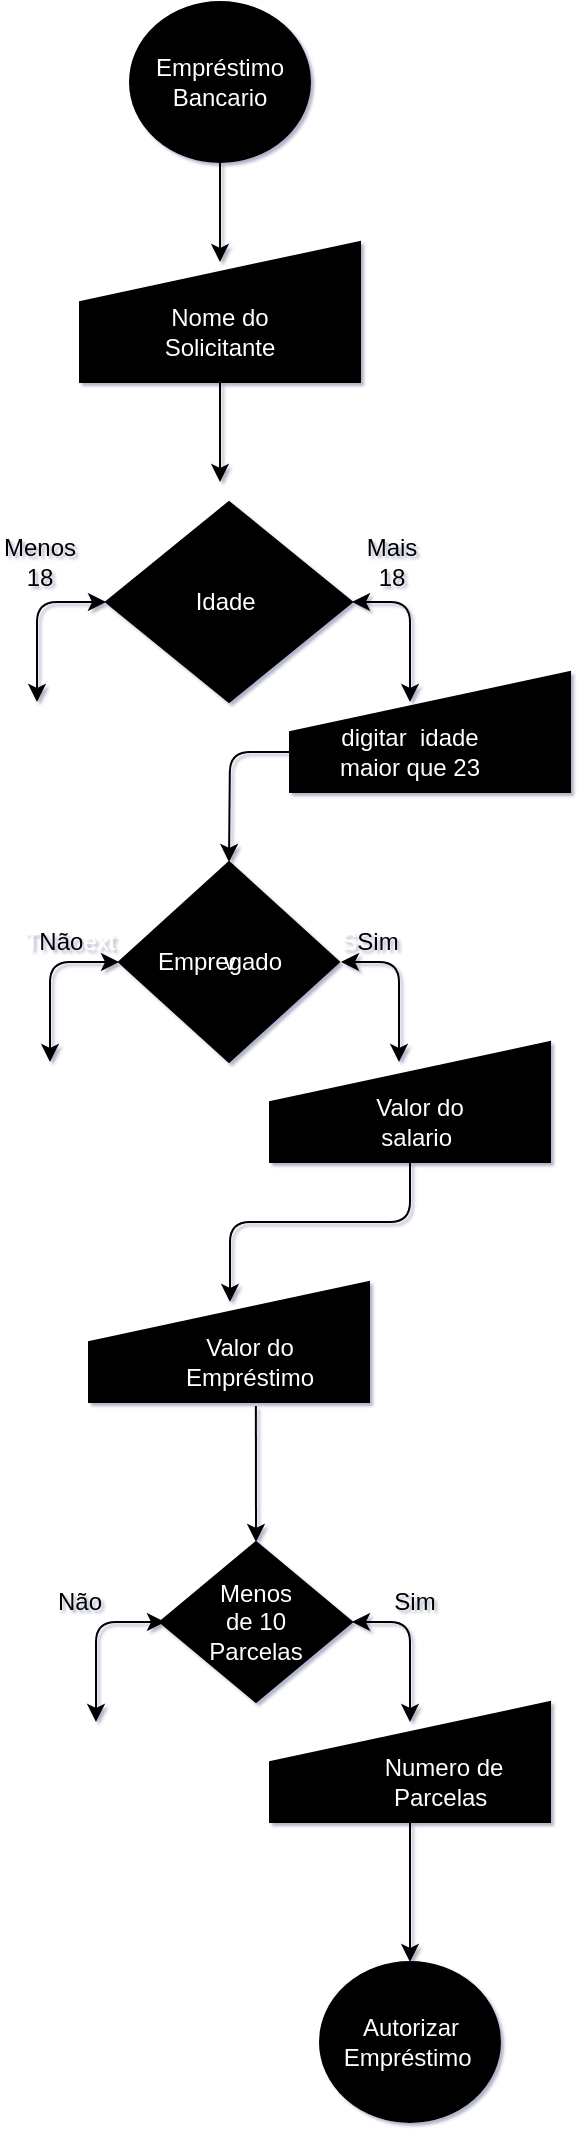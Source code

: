 <mxfile type="github" version="12.2.0" pages="1"><diagram id="C8saeBddi8f8nhekoy29" name="Page-1"><mxGraphModel grid="1" dx="1681" dy="466" gridSize="10" guides="1" tooltips="1" connect="1" arrows="1" fold="1" page="1" pageScale="1" pageWidth="827" pageHeight="1169" math="0" shadow="1" background="#ffffff"><root><mxCell id="0"/><mxCell id="1" parent="0"/><mxCell id="k-j3QznEZhjQdvNqo4hy-1" value="&lt;span style=&quot;display: inline ; float: none ; background-color: rgb(248 , 249 , 250) ; color: rgb(0 , 0 , 0) ; font-family: &amp;#34;helvetica&amp;#34; , &amp;#34;arial&amp;#34; , sans-serif ; font-size: 0px ; font-style: normal ; font-variant: normal ; font-weight: 400 ; letter-spacing: normal ; text-align: left ; text-decoration: none ; text-indent: 0px ; text-transform: none ; white-space: nowrap ; word-spacing: 0px&quot;&gt;%3CmxGraphModel%3E%3Croot%3E%3CmxCell%20id%3D%220%22%2F%3E%3CmxCell%20id%3D%221%22%20parent%3D%220%22%2F%3E%3CmxCell%20id%3D%222%22%20value%3D%22%22%20parent%3D%221%22%20vertex%3D%221%22%20style%3D%22shape%3DmanualInput%3BwhiteSpace%3Dwrap%3Bhtml%3D1%3BfillColor%3D%23000000%3B%22%3E%3CmxGeometry%20as%3D%22geometry%22%20height%3D%2260%22%20width%3D%22140%22%20y%3D%22660%22%20x%3D%22-0.5%22%2F%3E%3C%2FmxCell%3E%3C%2Froot%3E%3C%2FmxGraphModel%3E&lt;/span&gt;" parent="1" vertex="1" style="ellipse;whiteSpace=wrap;html=1;fillColor=#000000;"><mxGeometry as="geometry" height="80" width="90" y="20" x="20"/></mxCell><mxCell id="k-j3QznEZhjQdvNqo4hy-2" value="" parent="1" style="endArrow=classic;html=1;exitX=0.5;exitY=1;exitDx=0;exitDy=0;" source="k-j3QznEZhjQdvNqo4hy-1" edge="1"><mxGeometry as="geometry" height="50" width="50" relative="1"><mxPoint as="sourcePoint" y="170" x="20"/><mxPoint as="targetPoint" y="150" x="65"/><Array as="points"><mxPoint y="120" x="65"/></Array></mxGeometry></mxCell><mxCell id="k-j3QznEZhjQdvNqo4hy-3" value="&lt;font color=&quot;#ffffff&quot;&gt;Empréstimo Bancario&lt;/font&gt;" parent="1" vertex="1" style="text;html=1;strokeColor=none;fillColor=none;align=center;verticalAlign=middle;whiteSpace=wrap;rounded=0;"><mxGeometry as="geometry" height="20" width="40" y="50" x="45"/></mxCell><mxCell id="k-j3QznEZhjQdvNqo4hy-5" value="" parent="1" vertex="1" style="shape=manualInput;whiteSpace=wrap;html=1;fillColor=#000000;"><mxGeometry as="geometry" height="70" width="140" y="140" x="-5"/></mxCell><mxCell id="k-j3QznEZhjQdvNqo4hy-7" value="Nome do Solicitante" parent="1" vertex="1" style="text;html=1;strokeColor=none;fillColor=none;align=center;verticalAlign=middle;whiteSpace=wrap;rounded=0;fontColor=#FFFFFF;"><mxGeometry as="geometry" height="20" width="40" y="175" x="45"/></mxCell><mxCell id="k-j3QznEZhjQdvNqo4hy-8" value="" parent="1" style="endArrow=classic;html=1;fontColor=#FFFFFF;exitX=0.5;exitY=1;exitDx=0;exitDy=0;" source="k-j3QznEZhjQdvNqo4hy-5" edge="1"><mxGeometry as="geometry" height="50" width="50" relative="1"><mxPoint as="sourcePoint" y="280"/><mxPoint as="targetPoint" y="260" x="65"/></mxGeometry></mxCell><mxCell id="k-j3QznEZhjQdvNqo4hy-9" value="Idade&amp;nbsp;" parent="1" vertex="1" style="rhombus;whiteSpace=wrap;html=1;fillColor=#000000;fontColor=#FFFFFF;"><mxGeometry as="geometry" height="100" width="123" y="270" x="8"/></mxCell><mxCell id="k-j3QznEZhjQdvNqo4hy-11" value="" parent="1" style="endArrow=classic;startArrow=classic;html=1;fontColor=#FFFFFF;entryX=1;entryY=0.5;entryDx=0;entryDy=0;" target="k-j3QznEZhjQdvNqo4hy-9" edge="1"><mxGeometry as="geometry" height="50" width="50" relative="1"><mxPoint as="sourcePoint" y="370" x="160"/><mxPoint as="targetPoint" y="310" x="200"/><Array as="points"><mxPoint y="320" x="160"/></Array></mxGeometry></mxCell><mxCell id="k-j3QznEZhjQdvNqo4hy-12" value="&lt;font color=&quot;#000000&quot;&gt;Menos 18&lt;/font&gt;" parent="1" vertex="1" style="text;html=1;strokeColor=none;fillColor=none;align=center;verticalAlign=middle;whiteSpace=wrap;rounded=0;fontColor=#FFFFFF;"><mxGeometry as="geometry" height="20" width="40" y="290" x="-45"/></mxCell><mxCell id="k-j3QznEZhjQdvNqo4hy-13" value="Mais 18" parent="1" vertex="1" style="text;html=1;strokeColor=none;fillColor=none;align=center;verticalAlign=middle;whiteSpace=wrap;rounded=0;fontColor=#000000;"><mxGeometry as="geometry" height="20" width="40" y="290" x="131"/></mxCell><mxCell id="k-j3QznEZhjQdvNqo4hy-15" value="27" parent="1" vertex="1" style="text;html=1;strokeColor=none;fillColor=none;align=center;verticalAlign=middle;whiteSpace=wrap;rounded=0;fontColor=#FFFFFF;"><mxGeometry as="geometry" height="20" width="40" y="385" x="140"/></mxCell><mxCell id="k-j3QznEZhjQdvNqo4hy-16" value="v&lt;span style=&quot;display: inline ; float: none ; background-color: rgb(248 , 249 , 250) ; color: rgb(0 , 0 , 0) ; font-family: &amp;#34;helvetica&amp;#34; , &amp;#34;arial&amp;#34; , sans-serif ; font-size: 0px ; font-style: normal ; font-variant: normal ; font-weight: 400 ; letter-spacing: normal ; text-align: left ; text-decoration: none ; text-indent: 0px ; text-transform: none ; white-space: nowrap ; word-spacing: 0px&quot;&gt;%3CmxGraphModel%3E%3Croot%3E%3CmxCell%20id%3D%220%22%2F%3E%3CmxCell%20id%3D%221%22%20parent%3D%220%22%2F%3E%3CmxCell%20id%3D%222%22%20value%3D%22%22%20parent%3D%221%22%20vertex%3D%221%22%20style%3D%22rhombus%3BwhiteSpace%3Dwrap%3Bhtml%3D1%3BfillColor%3D%23000000%3BfontColor%3D%23FFFFFF%3B%22%3E%3CmxGeometry%20as%3D%22geometry%22%20height%3D%22100%22%20width%3D%22110%22%20y%3D%22450%22%20x%3D%2214.5%22%2F%3E%3C%2FmxCell%3E%3C%2Froot%3E%3C%2FmxGraphModel%3E&lt;/span&gt;" parent="1" vertex="1" style="rhombus;whiteSpace=wrap;html=1;fillColor=#000000;fontColor=#FFFFFF;"><mxGeometry as="geometry" height="100" width="110" y="450" x="14.5"/></mxCell><mxCell id="k-j3QznEZhjQdvNqo4hy-17" value="" parent="1" style="endArrow=classic;html=1;fontColor=#FFFFFF;entryX=0.5;entryY=0;entryDx=0;entryDy=0;exitX=0;exitY=0.5;exitDx=0;exitDy=0;" target="k-j3QznEZhjQdvNqo4hy-16" edge="1"><mxGeometry as="geometry" height="50" width="50" relative="1"><mxPoint as="sourcePoint" y="395" x="100"/><mxPoint as="targetPoint" y="570"/><Array as="points"><mxPoint y="395" x="70"/></Array></mxGeometry></mxCell><mxCell id="k-j3QznEZhjQdvNqo4hy-18" value="Empregado" parent="1" vertex="1" style="text;html=1;strokeColor=none;fillColor=none;align=center;verticalAlign=middle;whiteSpace=wrap;rounded=0;fontColor=#FFFFFF;"><mxGeometry as="geometry" height="20" width="40" y="490" x="45"/></mxCell><mxCell id="k-j3QznEZhjQdvNqo4hy-19" value="" parent="1" style="endArrow=classic;startArrow=classic;html=1;fontColor=#FFFFFF;entryX=1;entryY=0.5;entryDx=0;entryDy=0;" edge="1"><mxGeometry as="geometry" height="50" width="50" relative="1"><mxPoint as="sourcePoint" y="550" x="154.5"/><mxPoint as="targetPoint" y="500" x="125.5"/><Array as="points"><mxPoint y="500" x="154.5"/></Array></mxGeometry></mxCell><mxCell id="k-j3QznEZhjQdvNqo4hy-20" value="" parent="1" style="endArrow=classic;startArrow=classic;html=1;fontColor=#FFFFFF;entryX=0;entryY=0.5;entryDx=0;entryDy=0;" edge="1"><mxGeometry as="geometry" height="50" width="50" relative="1"><mxPoint as="sourcePoint" y="550" x="-20"/><mxPoint as="targetPoint" y="500" x="14.5"/><Array as="points"><mxPoint y="500" x="-20"/></Array></mxGeometry></mxCell><mxCell id="k-j3QznEZhjQdvNqo4hy-21" value="" parent="1" style="endArrow=classic;startArrow=classic;html=1;fontColor=#FFFFFF;entryX=0;entryY=0.5;entryDx=0;entryDy=0;" edge="1"><mxGeometry as="geometry" height="50" width="50" relative="1"><mxPoint as="sourcePoint" y="370" x="-26.5"/><mxPoint as="targetPoint" y="320" x="8"/><Array as="points"><mxPoint y="320" x="-26.5"/></Array></mxGeometry></mxCell><mxCell id="k-j3QznEZhjQdvNqo4hy-22" value="S&lt;font color=&quot;#000000&quot;&gt;Sim&lt;/font&gt;&lt;font color=&quot;#007600&quot;&gt;&lt;/font&gt;" parent="1" vertex="1" style="text;html=1;strokeColor=none;fillColor=none;align=center;verticalAlign=middle;whiteSpace=wrap;rounded=0;fontColor=#FFFFFF;"><mxGeometry as="geometry" height="20" width="40" y="480" x="120"/></mxCell><mxCell id="k-j3QznEZhjQdvNqo4hy-23" value="T&lt;font color=&quot;#000000&quot;&gt;Não&lt;/font&gt;ext" parent="1" vertex="1" style="text;html=1;strokeColor=none;fillColor=none;align=center;verticalAlign=middle;whiteSpace=wrap;rounded=0;fontColor=#FFFFFF;"><mxGeometry as="geometry" height="20" width="40" y="480" x="-30"/></mxCell><mxCell id="k-j3QznEZhjQdvNqo4hy-26" value="" parent="1" vertex="1" style="shape=manualInput;whiteSpace=wrap;html=1;fillColor=#000000;"><mxGeometry as="geometry" height="60" width="140" y="355" x="100"/></mxCell><mxCell id="k-j3QznEZhjQdvNqo4hy-27" value="digitar&amp;nbsp; idade maior que 23" parent="1" vertex="1" style="text;html=1;strokeColor=none;fillColor=none;align=center;verticalAlign=middle;whiteSpace=wrap;rounded=0;fontColor=#FFFFFF;"><mxGeometry as="geometry" height="20" width="80" y="385" x="120"/></mxCell><mxCell id="k-j3QznEZhjQdvNqo4hy-28" value="" parent="1" vertex="1" style="shape=manualInput;whiteSpace=wrap;html=1;fillColor=#000000;"><mxGeometry as="geometry" height="60" width="140" y="540" x="90"/></mxCell><mxCell id="k-j3QznEZhjQdvNqo4hy-31" value="Valor do salario&amp;nbsp;" parent="1" vertex="1" style="text;html=1;strokeColor=none;fillColor=none;align=center;verticalAlign=middle;whiteSpace=wrap;rounded=0;fontColor=#FFFFFF;"><mxGeometry as="geometry" height="20" width="50" y="570" x="140"/></mxCell><mxCell id="k-j3QznEZhjQdvNqo4hy-37" value="" parent="1" style="endArrow=classic;html=1;fontColor=#FFFFFF;exitX=0.5;exitY=1;exitDx=0;exitDy=0;" source="k-j3QznEZhjQdvNqo4hy-28" edge="1"><mxGeometry as="geometry" height="50" width="50" relative="1"><mxPoint as="sourcePoint" y="670" x="-40"/><mxPoint as="targetPoint" y="670" x="70"/><Array as="points"><mxPoint y="630" x="160"/><mxPoint y="630" x="70"/></Array></mxGeometry></mxCell><mxCell id="k-j3QznEZhjQdvNqo4hy-39" value="" parent="1" vertex="1" style="shape=manualInput;whiteSpace=wrap;html=1;fillColor=#000000;"><mxGeometry as="geometry" height="60" width="140" y="660" x="-0.5"/></mxCell><mxCell id="k-j3QznEZhjQdvNqo4hy-41" parent="1" style="edgeStyle=orthogonalEdgeStyle;rounded=0;orthogonalLoop=1;jettySize=auto;html=1;exitX=0.5;exitY=1;exitDx=0;exitDy=0;entryX=0.575;entryY=1;entryDx=0;entryDy=0;entryPerimeter=0;fontColor=#FFFFFF;" target="k-j3QznEZhjQdvNqo4hy-39" source="k-j3QznEZhjQdvNqo4hy-40" edge="1"><mxGeometry as="geometry" relative="1"/></mxCell><mxCell id="k-j3QznEZhjQdvNqo4hy-40" value="Valor do Empréstimo " parent="1" vertex="1" style="text;html=1;strokeColor=none;fillColor=none;align=center;verticalAlign=middle;whiteSpace=wrap;rounded=0;fontColor=#FFFFFF;"><mxGeometry as="geometry" height="20" width="60" y="690" x="50"/></mxCell><mxCell id="k-j3QznEZhjQdvNqo4hy-42" value="" parent="1" vertex="1" style="rhombus;whiteSpace=wrap;html=1;fillColor=#000000;fontColor=#FFFFFF;"><mxGeometry as="geometry" height="80" width="96" y="790" x="35"/></mxCell><mxCell id="k-j3QznEZhjQdvNqo4hy-43" value="" parent="1" style="endArrow=classic;html=1;fontColor=#FFFFFF;entryX=0.5;entryY=0;entryDx=0;entryDy=0;exitX=0.596;exitY=1.033;exitDx=0;exitDy=0;exitPerimeter=0;" target="k-j3QznEZhjQdvNqo4hy-42" source="k-j3QznEZhjQdvNqo4hy-39" edge="1"><mxGeometry as="geometry" height="50" width="50" relative="1"><mxPoint as="sourcePoint" y="785" x="-30"/><mxPoint as="targetPoint" y="735" x="20"/></mxGeometry></mxCell><mxCell id="k-j3QznEZhjQdvNqo4hy-45" value="" parent="1" style="endArrow=classic;startArrow=classic;html=1;fontColor=#FFFFFF;entryX=1;entryY=0.5;entryDx=0;entryDy=0;" edge="1"><mxGeometry as="geometry" height="50" width="50" relative="1"><mxPoint as="sourcePoint" y="880" x="160"/><mxPoint as="targetPoint" y="830" x="131"/><Array as="points"><mxPoint y="830" x="160"/></Array></mxGeometry></mxCell><mxCell id="k-j3QznEZhjQdvNqo4hy-46" value="" parent="1" style="endArrow=classic;startArrow=classic;html=1;fontColor=#FFFFFF;entryX=0;entryY=0.5;entryDx=0;entryDy=0;" edge="1"><mxGeometry as="geometry" height="50" width="50" relative="1"><mxPoint as="sourcePoint" y="880" x="3"/><mxPoint as="targetPoint" y="830" x="37.5"/><Array as="points"><mxPoint y="830" x="3"/></Array></mxGeometry></mxCell><mxCell id="k-j3QznEZhjQdvNqo4hy-47" value="Menos de 10 Parcelas " parent="1" vertex="1" style="text;html=1;strokeColor=none;fillColor=none;align=center;verticalAlign=middle;whiteSpace=wrap;rounded=0;fontColor=#FFFFFF;"><mxGeometry as="geometry" height="20" width="40" y="820" x="63"/></mxCell><mxCell id="k-j3QznEZhjQdvNqo4hy-48" value="&lt;font color=&quot;#000000&quot;&gt;Sim&lt;/font&gt;" parent="1" vertex="1" style="text;html=1;strokeColor=none;fillColor=none;align=center;verticalAlign=middle;whiteSpace=wrap;rounded=0;fontColor=#FFFFFF;"><mxGeometry as="geometry" height="20" width="55" y="810" x="135"/></mxCell><mxCell id="k-j3QznEZhjQdvNqo4hy-49" value="&lt;font color=&quot;#000000&quot;&gt;Não&lt;/font&gt;" parent="1" vertex="1" style="text;html=1;strokeColor=none;fillColor=none;align=center;verticalAlign=middle;whiteSpace=wrap;rounded=0;fontColor=#FFFFFF;"><mxGeometry as="geometry" height="20" width="50" y="810" x="-30"/></mxCell><mxCell id="k-j3QznEZhjQdvNqo4hy-54" value="" parent="1" vertex="1" style="ellipse;whiteSpace=wrap;html=1;fillColor=#000000;fontColor=#FFFFFF;"><mxGeometry as="geometry" height="80" width="90" y="1000" x="115"/></mxCell><mxCell id="k-j3QznEZhjQdvNqo4hy-55" value="Autorizar Empréstimo&amp;nbsp;" parent="1" vertex="1" style="text;html=1;strokeColor=none;fillColor=none;align=center;verticalAlign=middle;whiteSpace=wrap;rounded=0;fontColor=#FFFFFF;"><mxGeometry as="geometry" height="20" width="43" y="1030" x="138.5"/></mxCell><mxCell id="k-j3QznEZhjQdvNqo4hy-58" value="" parent="1" vertex="1" style="shape=manualInput;whiteSpace=wrap;html=1;fillColor=#000000;"><mxGeometry as="geometry" height="60" width="140" y="870" x="90"/></mxCell><mxCell id="k-j3QznEZhjQdvNqo4hy-59" value="Numero de Parcelas&amp;nbsp;" parent="1" vertex="1" style="text;html=1;strokeColor=none;fillColor=none;align=center;verticalAlign=middle;whiteSpace=wrap;rounded=0;fontColor=#FFFFFF;"><mxGeometry as="geometry" height="20" width="68" y="900" x="143"/></mxCell><mxCell id="k-j3QznEZhjQdvNqo4hy-60" value="" parent="1" style="endArrow=classic;html=1;fontColor=#FFFFFF;exitX=0.5;exitY=1;exitDx=0;exitDy=0;entryX=0.5;entryY=0;entryDx=0;entryDy=0;" target="k-j3QznEZhjQdvNqo4hy-54" source="k-j3QznEZhjQdvNqo4hy-58" edge="1"><mxGeometry as="geometry" height="50" width="50" relative="1"><mxPoint as="sourcePoint" y="980" x="124.5"/><mxPoint as="targetPoint" y="980" x="160"/></mxGeometry></mxCell></root></mxGraphModel></diagram></mxfile>
